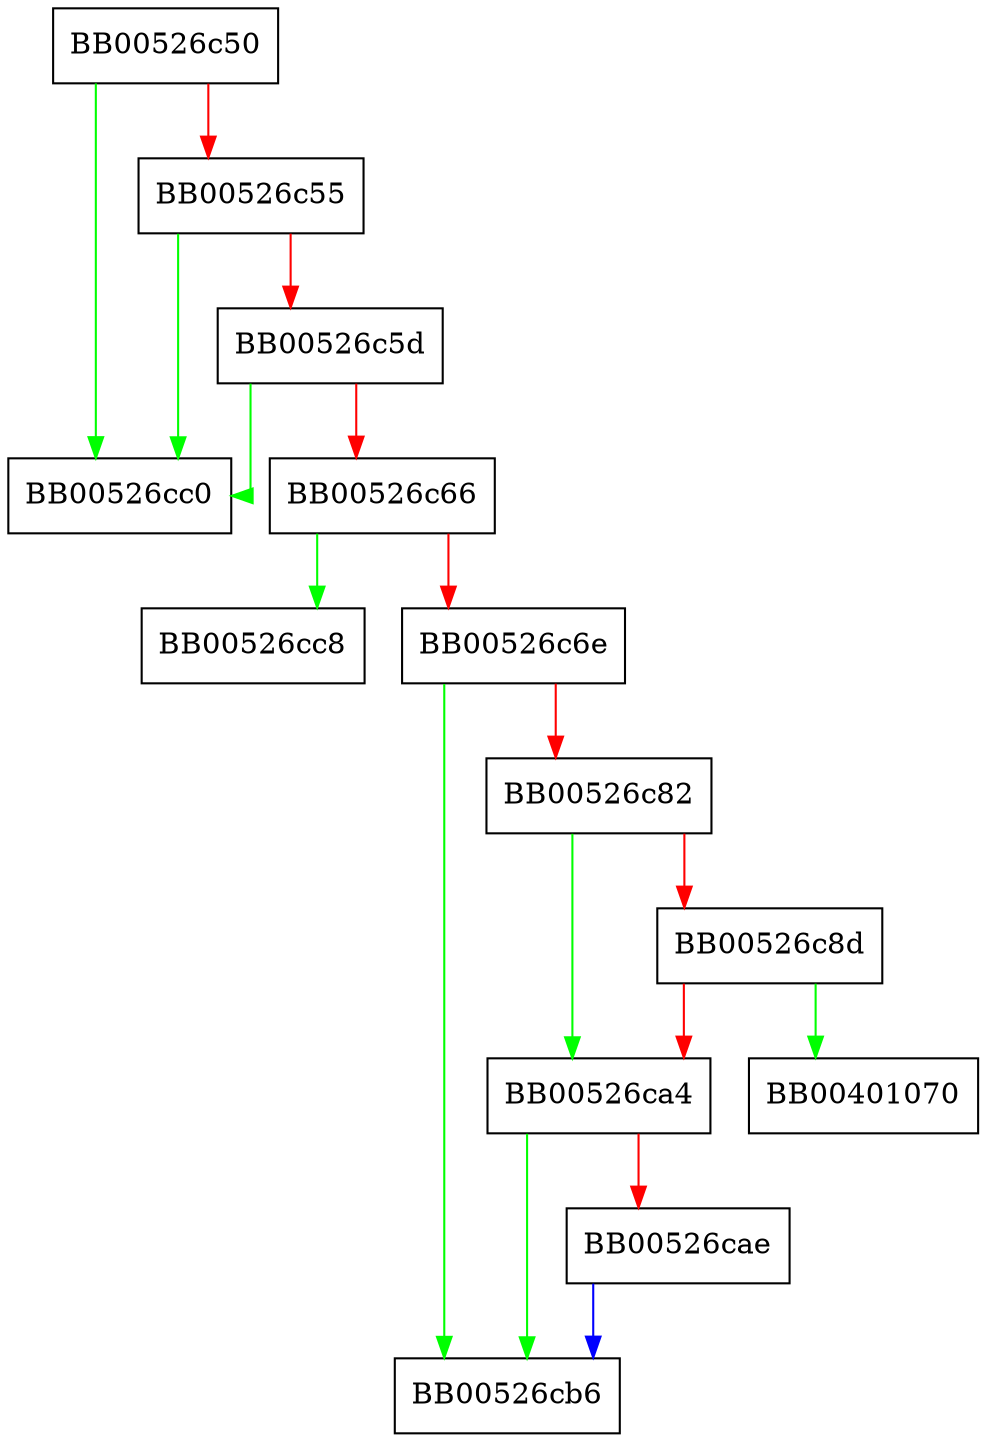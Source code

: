 digraph ossl_asn1_enc_restore {
  node [shape="box"];
  graph [splines=ortho];
  BB00526c50 -> BB00526cc0 [color="green"];
  BB00526c50 -> BB00526c55 [color="red"];
  BB00526c55 -> BB00526cc0 [color="green"];
  BB00526c55 -> BB00526c5d [color="red"];
  BB00526c5d -> BB00526cc0 [color="green"];
  BB00526c5d -> BB00526c66 [color="red"];
  BB00526c66 -> BB00526cc8 [color="green"];
  BB00526c66 -> BB00526c6e [color="red"];
  BB00526c6e -> BB00526cb6 [color="green"];
  BB00526c6e -> BB00526c82 [color="red"];
  BB00526c82 -> BB00526ca4 [color="green"];
  BB00526c82 -> BB00526c8d [color="red"];
  BB00526c8d -> BB00401070 [color="green"];
  BB00526c8d -> BB00526ca4 [color="red"];
  BB00526ca4 -> BB00526cb6 [color="green"];
  BB00526ca4 -> BB00526cae [color="red"];
  BB00526cae -> BB00526cb6 [color="blue"];
}